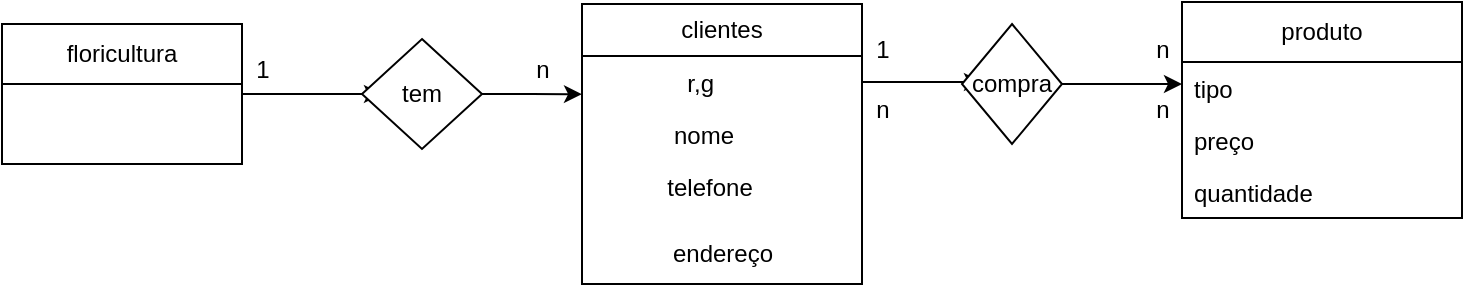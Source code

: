 <mxfile version="21.6.9" type="github">
  <diagram id="C5RBs43oDa-KdzZeNtuy" name="Page-1">
    <mxGraphModel dx="1434" dy="723" grid="1" gridSize="10" guides="1" tooltips="1" connect="1" arrows="1" fold="1" page="1" pageScale="1" pageWidth="827" pageHeight="1169" math="0" shadow="0">
      <root>
        <mxCell id="WIyWlLk6GJQsqaUBKTNV-0" />
        <mxCell id="WIyWlLk6GJQsqaUBKTNV-1" parent="WIyWlLk6GJQsqaUBKTNV-0" />
        <mxCell id="2tk_Yieqqpqpkj4glXJm-6" style="edgeStyle=orthogonalEdgeStyle;rounded=0;orthogonalLoop=1;jettySize=auto;html=1;exitX=1;exitY=0.5;exitDx=0;exitDy=0;" edge="1" parent="WIyWlLk6GJQsqaUBKTNV-1" source="2tk_Yieqqpqpkj4glXJm-0">
          <mxGeometry relative="1" as="geometry">
            <mxPoint x="230" y="165" as="targetPoint" />
          </mxGeometry>
        </mxCell>
        <mxCell id="2tk_Yieqqpqpkj4glXJm-0" value="floricultura" style="swimlane;fontStyle=0;childLayout=stackLayout;horizontal=1;startSize=30;fillColor=none;horizontalStack=0;resizeParent=1;resizeParentMax=0;resizeLast=0;collapsible=1;marginBottom=0;whiteSpace=wrap;html=1;" vertex="1" parent="WIyWlLk6GJQsqaUBKTNV-1">
          <mxGeometry x="40" y="130" width="120" height="70" as="geometry" />
        </mxCell>
        <mxCell id="2tk_Yieqqpqpkj4glXJm-8" style="edgeStyle=orthogonalEdgeStyle;rounded=0;orthogonalLoop=1;jettySize=auto;html=1;exitX=1;exitY=0.5;exitDx=0;exitDy=0;" edge="1" parent="WIyWlLk6GJQsqaUBKTNV-1" source="2tk_Yieqqpqpkj4glXJm-7">
          <mxGeometry relative="1" as="geometry">
            <mxPoint x="330" y="165.1" as="targetPoint" />
          </mxGeometry>
        </mxCell>
        <mxCell id="2tk_Yieqqpqpkj4glXJm-7" value="tem" style="rhombus;whiteSpace=wrap;html=1;" vertex="1" parent="WIyWlLk6GJQsqaUBKTNV-1">
          <mxGeometry x="220" y="137.5" width="60" height="55" as="geometry" />
        </mxCell>
        <mxCell id="2tk_Yieqqpqpkj4glXJm-13" value="clientes" style="swimlane;fontStyle=0;childLayout=stackLayout;horizontal=1;startSize=26;fillColor=none;horizontalStack=0;resizeParent=1;resizeParentMax=0;resizeLast=0;collapsible=1;marginBottom=0;whiteSpace=wrap;html=1;" vertex="1" parent="WIyWlLk6GJQsqaUBKTNV-1">
          <mxGeometry x="330" y="120" width="140" height="140" as="geometry" />
        </mxCell>
        <mxCell id="2tk_Yieqqpqpkj4glXJm-25" style="edgeStyle=orthogonalEdgeStyle;rounded=0;orthogonalLoop=1;jettySize=auto;html=1;exitX=1;exitY=0.5;exitDx=0;exitDy=0;" edge="1" parent="2tk_Yieqqpqpkj4glXJm-13" source="2tk_Yieqqpqpkj4glXJm-14">
          <mxGeometry relative="1" as="geometry">
            <mxPoint x="200" y="39" as="targetPoint" />
          </mxGeometry>
        </mxCell>
        <mxCell id="2tk_Yieqqpqpkj4glXJm-14" value="&amp;nbsp;&amp;nbsp;&amp;nbsp;&amp;nbsp;&amp;nbsp;&amp;nbsp;&amp;nbsp;&amp;nbsp;&amp;nbsp;&amp;nbsp;&amp;nbsp;&amp;nbsp;&amp;nbsp; r,g" style="text;strokeColor=none;fillColor=none;align=left;verticalAlign=top;spacingLeft=4;spacingRight=4;overflow=hidden;rotatable=0;points=[[0,0.5],[1,0.5]];portConstraint=eastwest;whiteSpace=wrap;html=1;" vertex="1" parent="2tk_Yieqqpqpkj4glXJm-13">
          <mxGeometry y="26" width="140" height="26" as="geometry" />
        </mxCell>
        <mxCell id="2tk_Yieqqpqpkj4glXJm-15" value="&amp;nbsp;&amp;nbsp;&amp;nbsp;&amp;nbsp;&amp;nbsp;&amp;nbsp;&amp;nbsp;&amp;nbsp;&amp;nbsp;&amp;nbsp;&amp;nbsp; nome" style="text;strokeColor=none;fillColor=none;align=left;verticalAlign=top;spacingLeft=4;spacingRight=4;overflow=hidden;rotatable=0;points=[[0,0.5],[1,0.5]];portConstraint=eastwest;whiteSpace=wrap;html=1;" vertex="1" parent="2tk_Yieqqpqpkj4glXJm-13">
          <mxGeometry y="52" width="140" height="26" as="geometry" />
        </mxCell>
        <mxCell id="2tk_Yieqqpqpkj4glXJm-16" value="&amp;nbsp;&amp;nbsp;&amp;nbsp;&amp;nbsp;&amp;nbsp;&amp;nbsp;&amp;nbsp;&amp;nbsp;&amp;nbsp;&amp;nbsp; telefone" style="text;strokeColor=none;fillColor=none;align=left;verticalAlign=top;spacingLeft=4;spacingRight=4;overflow=hidden;rotatable=0;points=[[0,0.5],[1,0.5]];portConstraint=eastwest;whiteSpace=wrap;html=1;" vertex="1" parent="2tk_Yieqqpqpkj4glXJm-13">
          <mxGeometry y="78" width="140" height="32" as="geometry" />
        </mxCell>
        <mxCell id="2tk_Yieqqpqpkj4glXJm-19" value="endereço" style="text;html=1;align=center;verticalAlign=middle;resizable=0;points=[];autosize=1;strokeColor=none;fillColor=none;" vertex="1" parent="2tk_Yieqqpqpkj4glXJm-13">
          <mxGeometry y="110" width="140" height="30" as="geometry" />
        </mxCell>
        <mxCell id="2tk_Yieqqpqpkj4glXJm-32" style="edgeStyle=orthogonalEdgeStyle;rounded=0;orthogonalLoop=1;jettySize=auto;html=1;exitX=1;exitY=0.5;exitDx=0;exitDy=0;" edge="1" parent="WIyWlLk6GJQsqaUBKTNV-1" source="2tk_Yieqqpqpkj4glXJm-26">
          <mxGeometry relative="1" as="geometry">
            <mxPoint x="630" y="160" as="targetPoint" />
          </mxGeometry>
        </mxCell>
        <mxCell id="2tk_Yieqqpqpkj4glXJm-26" value="compra" style="rhombus;whiteSpace=wrap;html=1;" vertex="1" parent="WIyWlLk6GJQsqaUBKTNV-1">
          <mxGeometry x="520" y="130" width="50" height="60" as="geometry" />
        </mxCell>
        <mxCell id="2tk_Yieqqpqpkj4glXJm-27" value="1" style="text;html=1;align=center;verticalAlign=middle;resizable=0;points=[];autosize=1;strokeColor=none;fillColor=none;" vertex="1" parent="WIyWlLk6GJQsqaUBKTNV-1">
          <mxGeometry x="465" y="128" width="30" height="30" as="geometry" />
        </mxCell>
        <mxCell id="2tk_Yieqqpqpkj4glXJm-28" value="n" style="text;html=1;align=center;verticalAlign=middle;resizable=0;points=[];autosize=1;strokeColor=none;fillColor=none;" vertex="1" parent="WIyWlLk6GJQsqaUBKTNV-1">
          <mxGeometry x="465" y="158" width="30" height="30" as="geometry" />
        </mxCell>
        <mxCell id="2tk_Yieqqpqpkj4glXJm-30" value="n" style="text;html=1;align=center;verticalAlign=middle;resizable=0;points=[];autosize=1;strokeColor=none;fillColor=none;" vertex="1" parent="WIyWlLk6GJQsqaUBKTNV-1">
          <mxGeometry x="295" y="138" width="30" height="30" as="geometry" />
        </mxCell>
        <mxCell id="2tk_Yieqqpqpkj4glXJm-31" value="1" style="text;html=1;align=center;verticalAlign=middle;resizable=0;points=[];autosize=1;strokeColor=none;fillColor=none;" vertex="1" parent="WIyWlLk6GJQsqaUBKTNV-1">
          <mxGeometry x="155" y="138" width="30" height="30" as="geometry" />
        </mxCell>
        <mxCell id="2tk_Yieqqpqpkj4glXJm-33" value="produto" style="swimlane;fontStyle=0;childLayout=stackLayout;horizontal=1;startSize=30;fillColor=none;horizontalStack=0;resizeParent=1;resizeParentMax=0;resizeLast=0;collapsible=1;marginBottom=0;whiteSpace=wrap;html=1;" vertex="1" parent="WIyWlLk6GJQsqaUBKTNV-1">
          <mxGeometry x="630" y="119" width="140" height="108" as="geometry" />
        </mxCell>
        <mxCell id="2tk_Yieqqpqpkj4glXJm-34" value="tipo" style="text;strokeColor=none;fillColor=none;align=left;verticalAlign=top;spacingLeft=4;spacingRight=4;overflow=hidden;rotatable=0;points=[[0,0.5],[1,0.5]];portConstraint=eastwest;whiteSpace=wrap;html=1;" vertex="1" parent="2tk_Yieqqpqpkj4glXJm-33">
          <mxGeometry y="30" width="140" height="26" as="geometry" />
        </mxCell>
        <mxCell id="2tk_Yieqqpqpkj4glXJm-35" value="preço" style="text;strokeColor=none;fillColor=none;align=left;verticalAlign=top;spacingLeft=4;spacingRight=4;overflow=hidden;rotatable=0;points=[[0,0.5],[1,0.5]];portConstraint=eastwest;whiteSpace=wrap;html=1;" vertex="1" parent="2tk_Yieqqpqpkj4glXJm-33">
          <mxGeometry y="56" width="140" height="26" as="geometry" />
        </mxCell>
        <mxCell id="2tk_Yieqqpqpkj4glXJm-36" value="quantidade" style="text;strokeColor=none;fillColor=none;align=left;verticalAlign=top;spacingLeft=4;spacingRight=4;overflow=hidden;rotatable=0;points=[[0,0.5],[1,0.5]];portConstraint=eastwest;whiteSpace=wrap;html=1;" vertex="1" parent="2tk_Yieqqpqpkj4glXJm-33">
          <mxGeometry y="82" width="140" height="26" as="geometry" />
        </mxCell>
        <mxCell id="2tk_Yieqqpqpkj4glXJm-37" value="n" style="text;html=1;align=center;verticalAlign=middle;resizable=0;points=[];autosize=1;strokeColor=none;fillColor=none;" vertex="1" parent="WIyWlLk6GJQsqaUBKTNV-1">
          <mxGeometry x="605" y="128" width="30" height="30" as="geometry" />
        </mxCell>
        <mxCell id="2tk_Yieqqpqpkj4glXJm-38" value="n" style="text;html=1;align=center;verticalAlign=middle;resizable=0;points=[];autosize=1;strokeColor=none;fillColor=none;" vertex="1" parent="WIyWlLk6GJQsqaUBKTNV-1">
          <mxGeometry x="605" y="158" width="30" height="30" as="geometry" />
        </mxCell>
      </root>
    </mxGraphModel>
  </diagram>
</mxfile>
